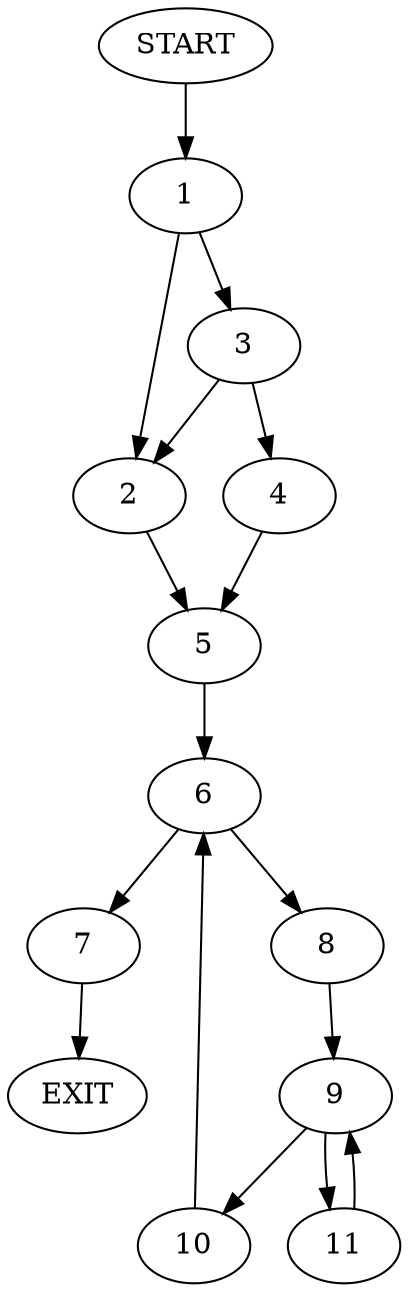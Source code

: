 digraph {
0 [label="START"]
12 [label="EXIT"]
0 -> 1
1 -> 2
1 -> 3
3 -> 4
3 -> 2
2 -> 5
4 -> 5
5 -> 6
6 -> 7
6 -> 8
8 -> 9
7 -> 12
9 -> 10
9 -> 11
10 -> 6
11 -> 9
}
